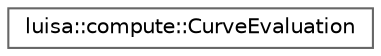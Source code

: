 digraph "类继承关系图"
{
 // LATEX_PDF_SIZE
  bgcolor="transparent";
  edge [fontname=Helvetica,fontsize=10,labelfontname=Helvetica,labelfontsize=10];
  node [fontname=Helvetica,fontsize=10,shape=box,height=0.2,width=0.4];
  rankdir="LR";
  Node0 [id="Node000000",label="luisa::compute::CurveEvaluation",height=0.2,width=0.4,color="grey40", fillcolor="white", style="filled",URL="$structluisa_1_1compute_1_1_curve_evaluation.html",tooltip=" "];
}
